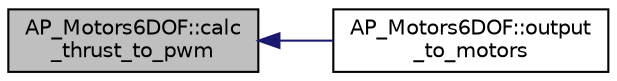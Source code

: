 digraph "AP_Motors6DOF::calc_thrust_to_pwm"
{
 // INTERACTIVE_SVG=YES
  edge [fontname="Helvetica",fontsize="10",labelfontname="Helvetica",labelfontsize="10"];
  node [fontname="Helvetica",fontsize="10",shape=record];
  rankdir="LR";
  Node1 [label="AP_Motors6DOF::calc\l_thrust_to_pwm",height=0.2,width=0.4,color="black", fillcolor="grey75", style="filled", fontcolor="black"];
  Node1 -> Node2 [dir="back",color="midnightblue",fontsize="10",style="solid",fontname="Helvetica"];
  Node2 [label="AP_Motors6DOF::output\l_to_motors",height=0.2,width=0.4,color="black", fillcolor="white", style="filled",URL="$classAP__Motors6DOF.html#a0ad2756c91378eb63f55c9fa7682a8a0"];
}
